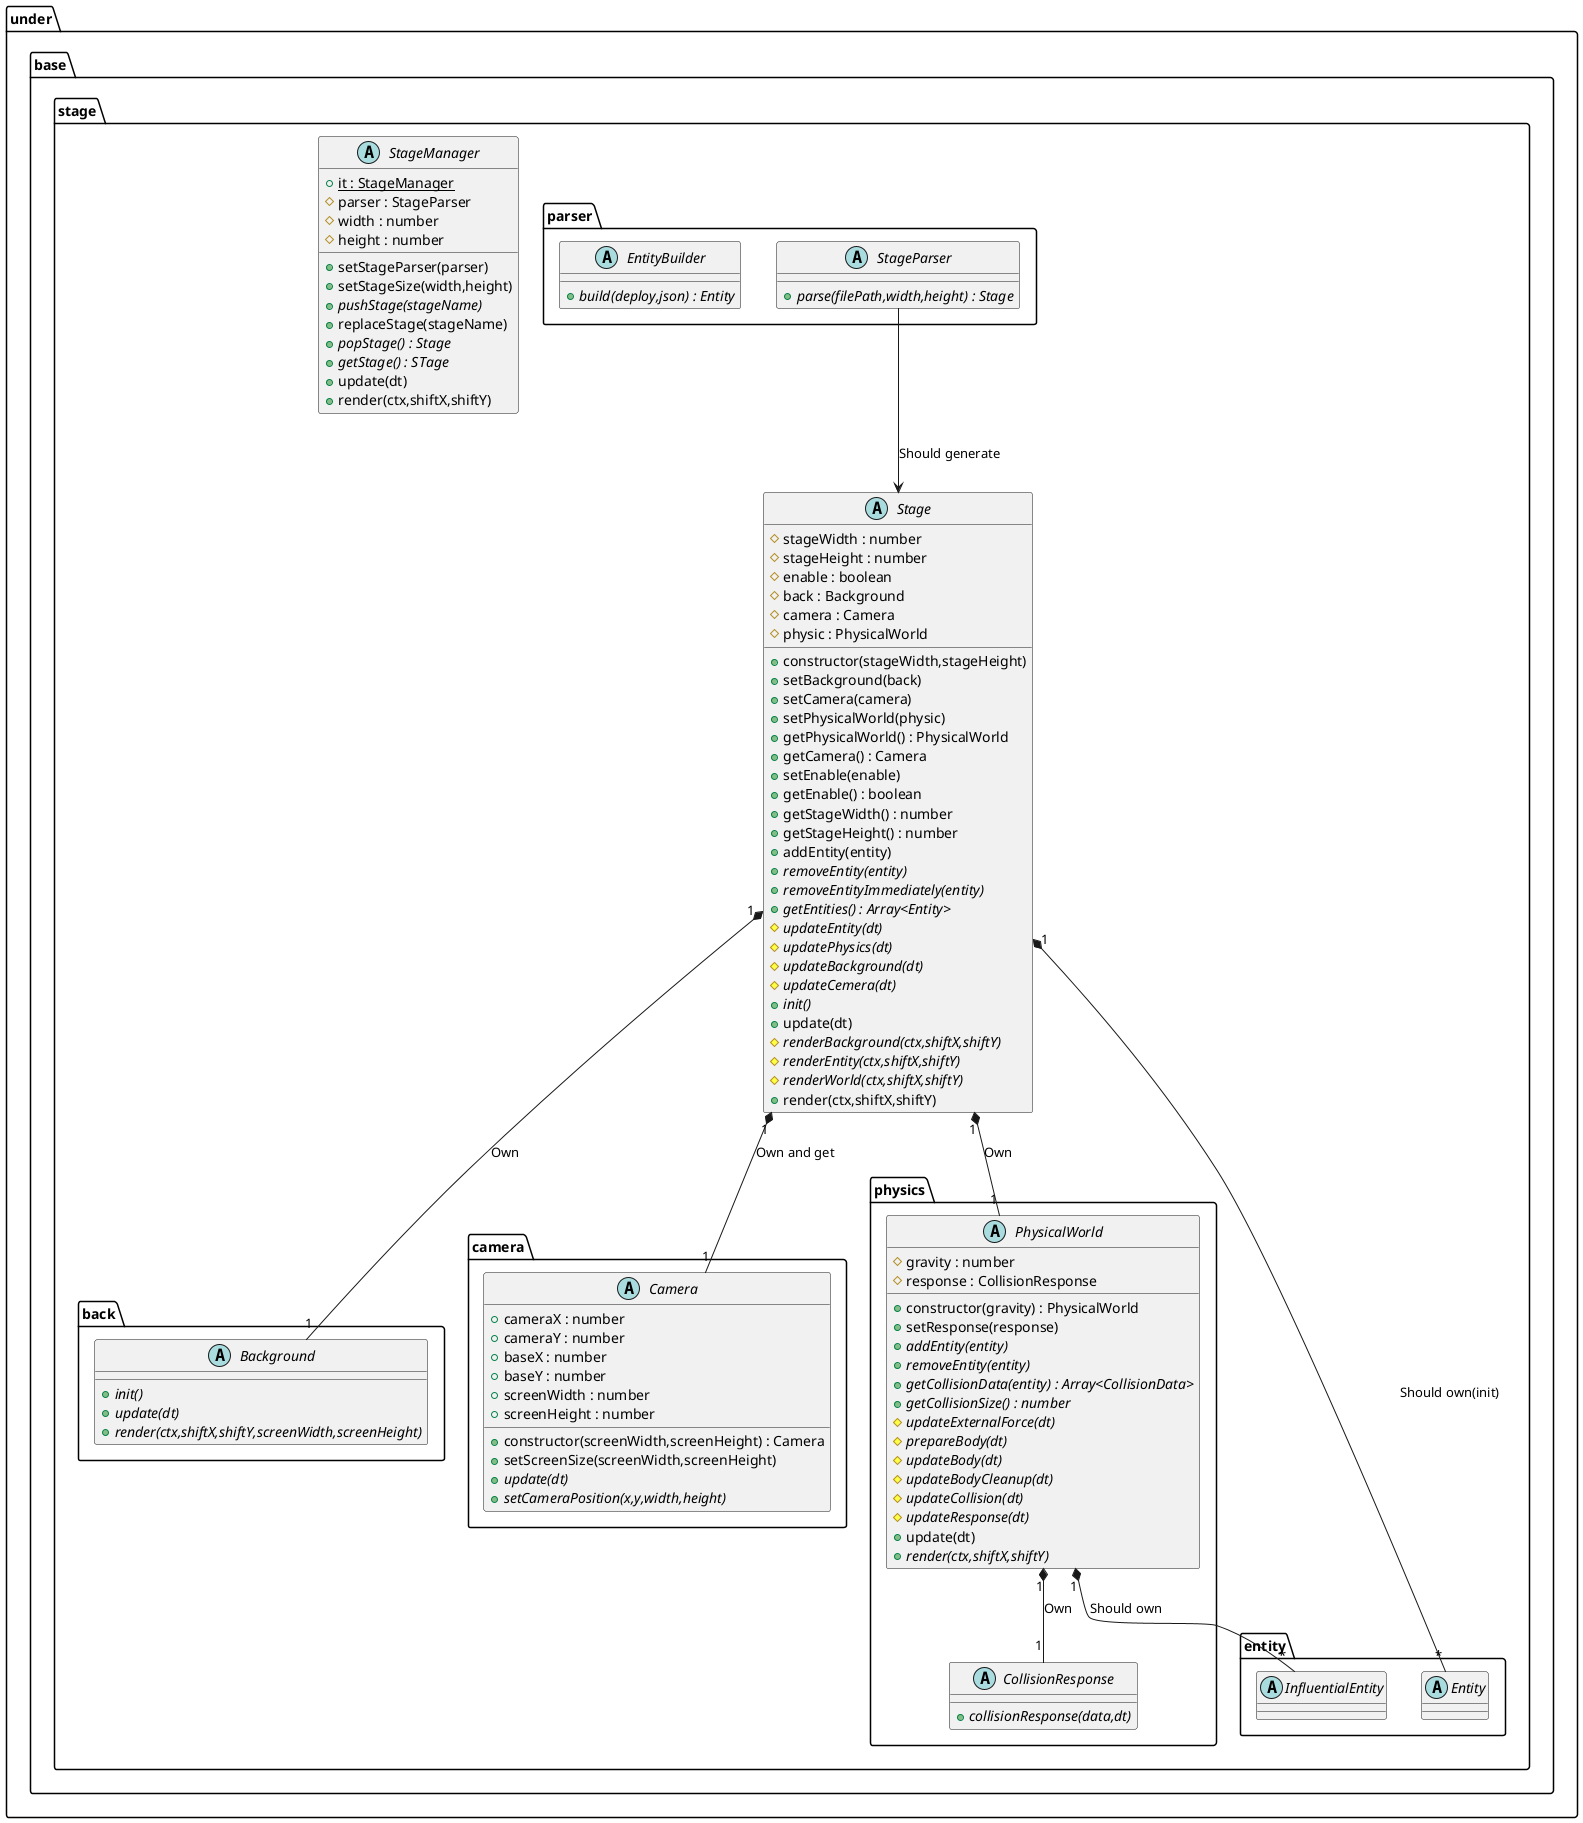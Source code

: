 @startuml StageBase

package under {
    package base {
        package stage {
            abstract StageManager {
                {static} +it : StageManager
                #parser : StageParser
                #width : number
                #height : number
                +setStageParser(parser)
                +setStageSize(width,height)
                {abstract} +pushStage(stageName)
                +replaceStage(stageName)
                {abstract} +popStage() : Stage
                {abstract} +getStage() : STage
                +update(dt)
                +render(ctx,shiftX,shiftY)
            }
            abstract Stage {
                +constructor(stageWidth,stageHeight)
                #stageWidth : number
                #stageHeight : number
                #enable : boolean
                #back : Background
                #camera : Camera
                #physic : PhysicalWorld
                +setBackground(back)
                +setCamera(camera)
                +setPhysicalWorld(physic)
                +getPhysicalWorld() : PhysicalWorld
                +getCamera() : Camera
                +setEnable(enable)
                +getEnable() : boolean
                +getStageWidth() : number
                +getStageHeight() : number
                +addEntity(entity)
                {abstract} +removeEntity(entity)
                {abstract} +removeEntityImmediately(entity)
                {abstract} +getEntities() : Array<Entity>
                {abstract} #updateEntity(dt)
                {abstract} #updatePhysics(dt)
                {abstract} #updateBackground(dt)
                {abstract} #updateCemera(dt)
                {abstract} +init()
                +update(dt)
                {abstract} #renderBackground(ctx,shiftX,shiftY)
                {abstract} #renderEntity(ctx,shiftX,shiftY)
                {abstract} #renderWorld(ctx,shiftX,shiftY)
                +render(ctx,shiftX,shiftY)
            }
            package parser {
                abstract StageParser {
                    {abstract} +parse(filePath,width,height) : Stage
                }
                abstract EntityBuilder {
                    {abstract} +build(deploy,json) : Entity
                }
            }
            package back {
                abstract Background {
                    {abstract} +init()
                    {abstract} +update(dt)
                    {abstract} +render(ctx,shiftX,shiftY,screenWidth,screenHeight)
                }
            }
            package camera {
                abstract Camera {
                    +constructor(screenWidth,screenHeight) : Camera
                    +cameraX : number
                    +cameraY : number
                    +baseX : number
                    +baseY : number
                    +screenWidth : number
                    +screenHeight : number
                    +setScreenSize(screenWidth,screenHeight)
                    {abstract} +update(dt)
                    {abstract} +setCameraPosition(x,y,width,height)
                }
            }
            package physics {
                abstract PhysicalWorld {
                    +constructor(gravity) : PhysicalWorld
                    #gravity : number
                    #response : CollisionResponse
                    +setResponse(response)
                    {abstract} +addEntity(entity)
                    {abstract} +removeEntity(entity)
                    {abstract} +getCollisionData(entity) : Array<CollisionData>
                    {abstract} +getCollisionSize() : number
                    {abstract} #updateExternalForce(dt)
                    {abstract} #prepareBody(dt)
                    {abstract} #updateBody(dt)
                    {abstract} #updateBodyCleanup(dt)
                    {abstract} #updateCollision(dt)
                    {abstract} #updateResponse(dt)
                    +update(dt)
                    {abstract} +render(ctx,shiftX,shiftY)
                }
                abstract CollisionResponse {
                    {abstract} +collisionResponse(data,dt)
                }
            }
        }
    }
}

package under {
    package base {
        package stage {
            package entity {
                abstract Entity
                abstract InfluentialEntity
            }
        }
    }
}

StageParser --> Stage : Should generate
Stage "1" *-- "1" Background : Own
Stage "1" *-- "1" Camera : Own and get
Stage "1" *-- "1" PhysicalWorld : Own
Stage "1" *-- "*" Entity : Should own(init)
PhysicalWorld "1"*--"*" InfluentialEntity : Should own
PhysicalWorld "1"*--"1" CollisionResponse : Own

@enduml
